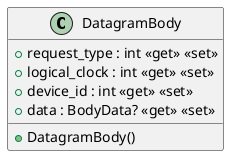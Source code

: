 @startuml
class DatagramBody {
    + DatagramBody()
    + request_type : int <<get>> <<set>>
    + logical_clock : int <<get>> <<set>>
    + device_id : int <<get>> <<set>>
    + data : BodyData? <<get>> <<set>>
}
@enduml
